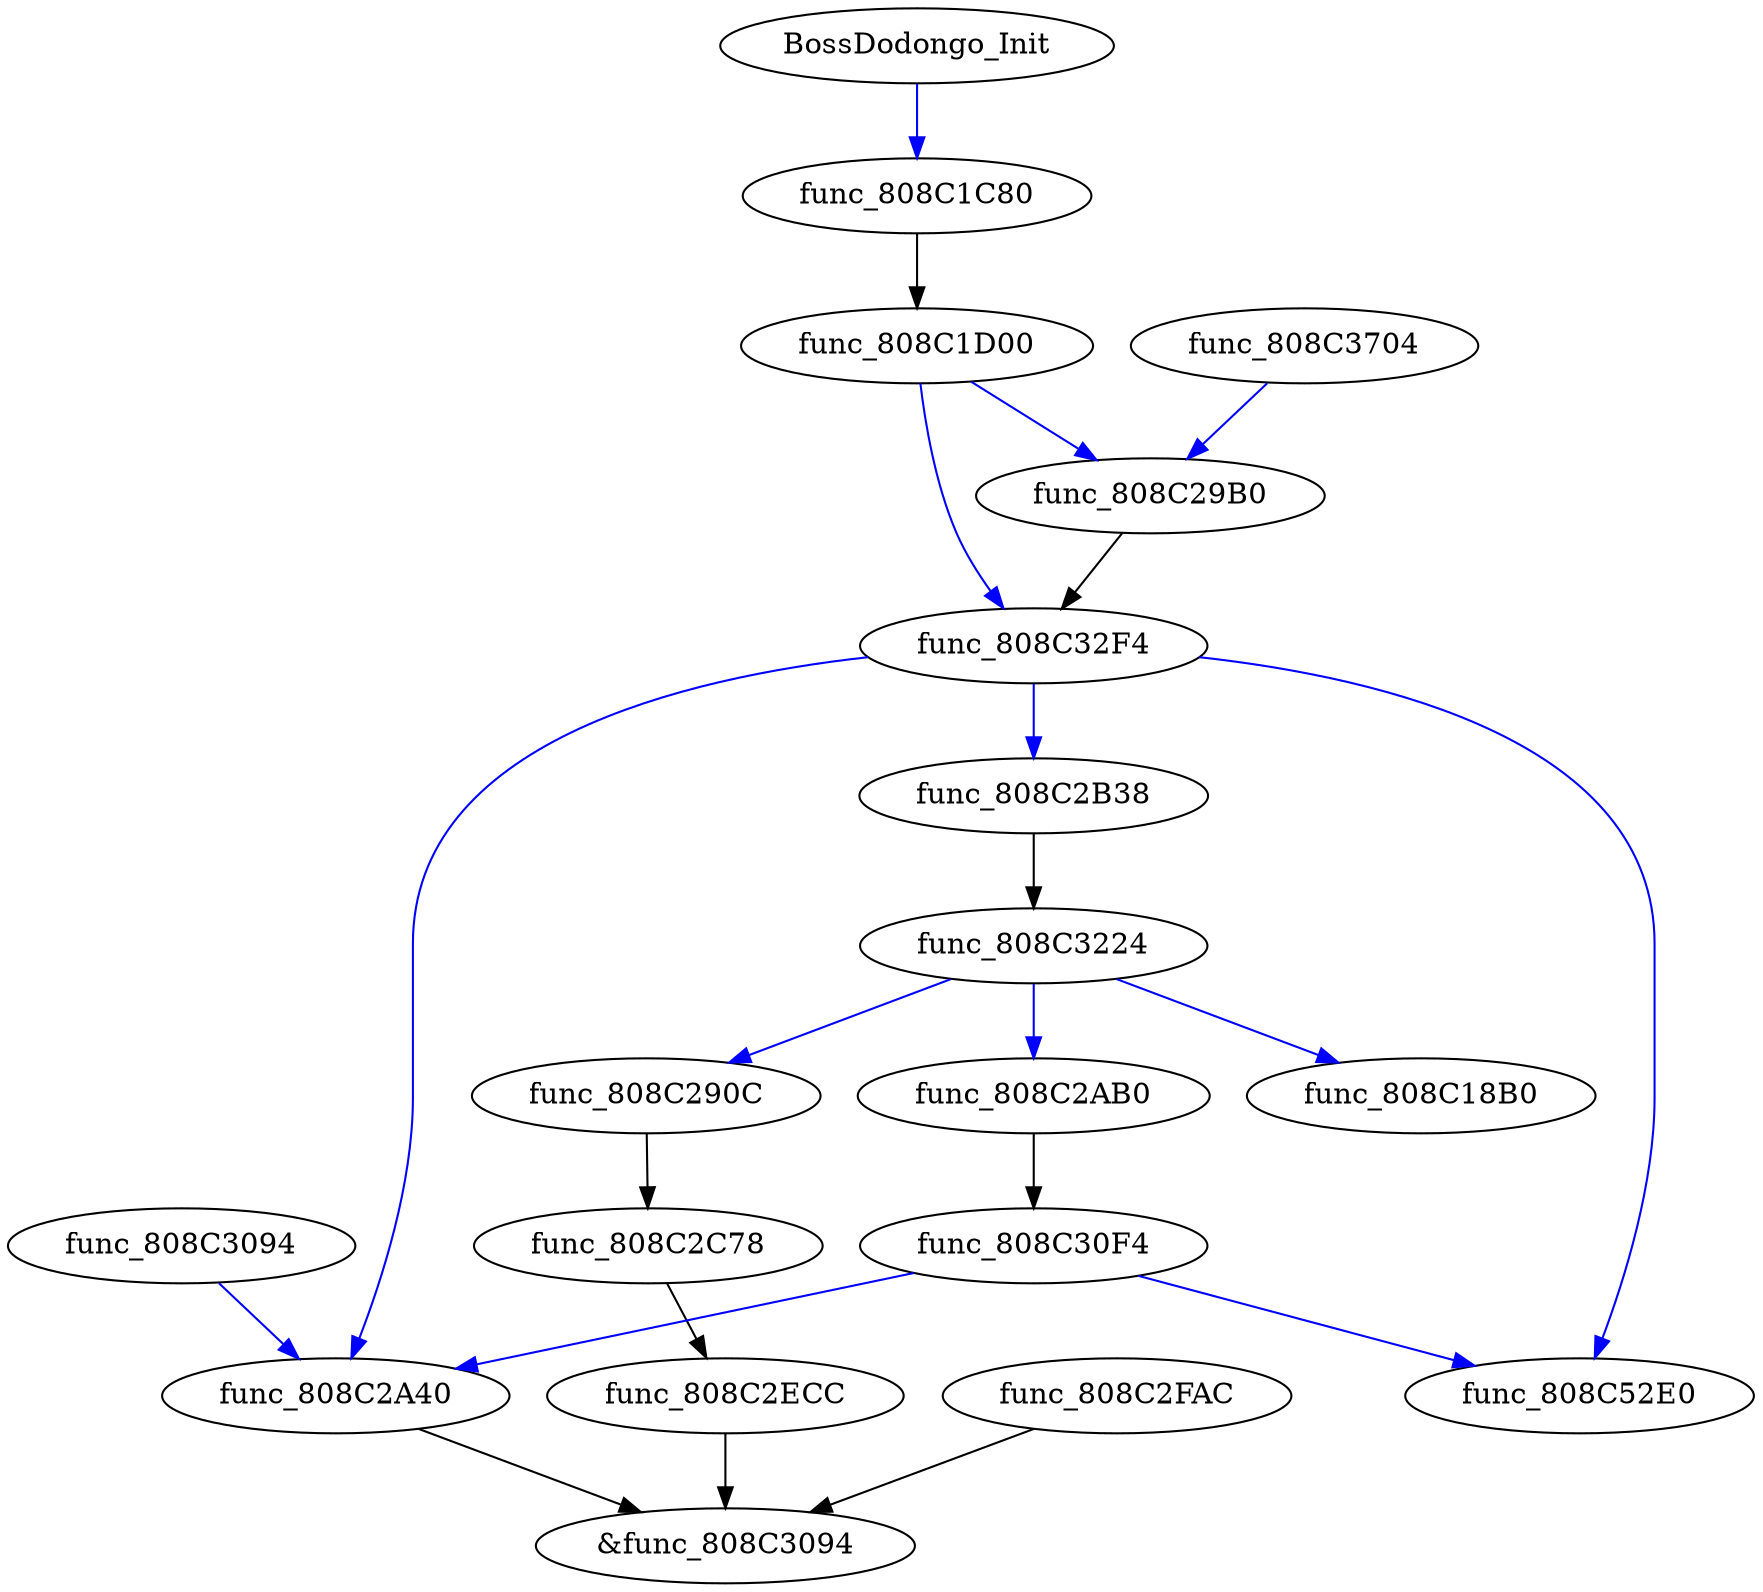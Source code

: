 // Boss_Dodongo
digraph {
	1 [label=BossDodongo_Init]
	1 [label=BossDodongo_Init]
	2 [label=func_808C1C80]
	1 -> 2 [color=blue]
	2 [label=func_808C1C80]
	3 [label=func_808C1D00]
	2 -> 3 [color=Black]
	3 [label=func_808C1D00]
	15 [label=func_808C32F4]
	3 -> 15 [color=blue]
	3 [label=func_808C1D00]
	5 [label=func_808C29B0]
	3 -> 5 [color=blue]
	4 [label=func_808C290C]
	9 [label=func_808C2C78]
	4 -> 9 [color=Black]
	5 [label=func_808C29B0]
	15 [label=func_808C32F4]
	5 -> 15 [color=Black]
	6 [label=func_808C2A40]
	None [label="&func_808C3704"]
	6 -> None [color=Black]
	7 [label=func_808C2AB0]
	13 [label=func_808C30F4]
	7 -> 13 [color=Black]
	8 [label=func_808C2B38]
	14 [label=func_808C3224]
	8 -> 14 [color=Black]
	9 [label=func_808C2C78]
	10 [label=func_808C2ECC]
	9 -> 10 [color=Black]
	10 [label=func_808C2ECC]
	None [label="&func_808C2FAC"]
	10 -> None [color=Black]
	11 [label=func_808C2FAC]
	None [label="&func_808C3094"]
	11 -> None [color=Black]
	12 [label=func_808C3094]
	6 [label=func_808C2A40]
	12 -> 6 [color=blue]
	13 [label=func_808C30F4]
	17 [label=func_808C52E0]
	13 -> 17 [color=blue]
	13 [label=func_808C30F4]
	6 [label=func_808C2A40]
	13 -> 6 [color=blue]
	14 [label=func_808C3224]
	7 [label=func_808C2AB0]
	14 -> 7 [color=blue]
	14 [label=func_808C3224]
	0 [label=func_808C18B0]
	14 -> 0 [color=blue]
	14 [label=func_808C3224]
	4 [label=func_808C290C]
	14 -> 4 [color=blue]
	15 [label=func_808C32F4]
	8 [label=func_808C2B38]
	15 -> 8 [color=blue]
	15 [label=func_808C32F4]
	17 [label=func_808C52E0]
	15 -> 17 [color=blue]
	15 [label=func_808C32F4]
	6 [label=func_808C2A40]
	15 -> 6 [color=blue]
	16 [label=func_808C3704]
	5 [label=func_808C29B0]
	16 -> 5 [color=blue]
}
